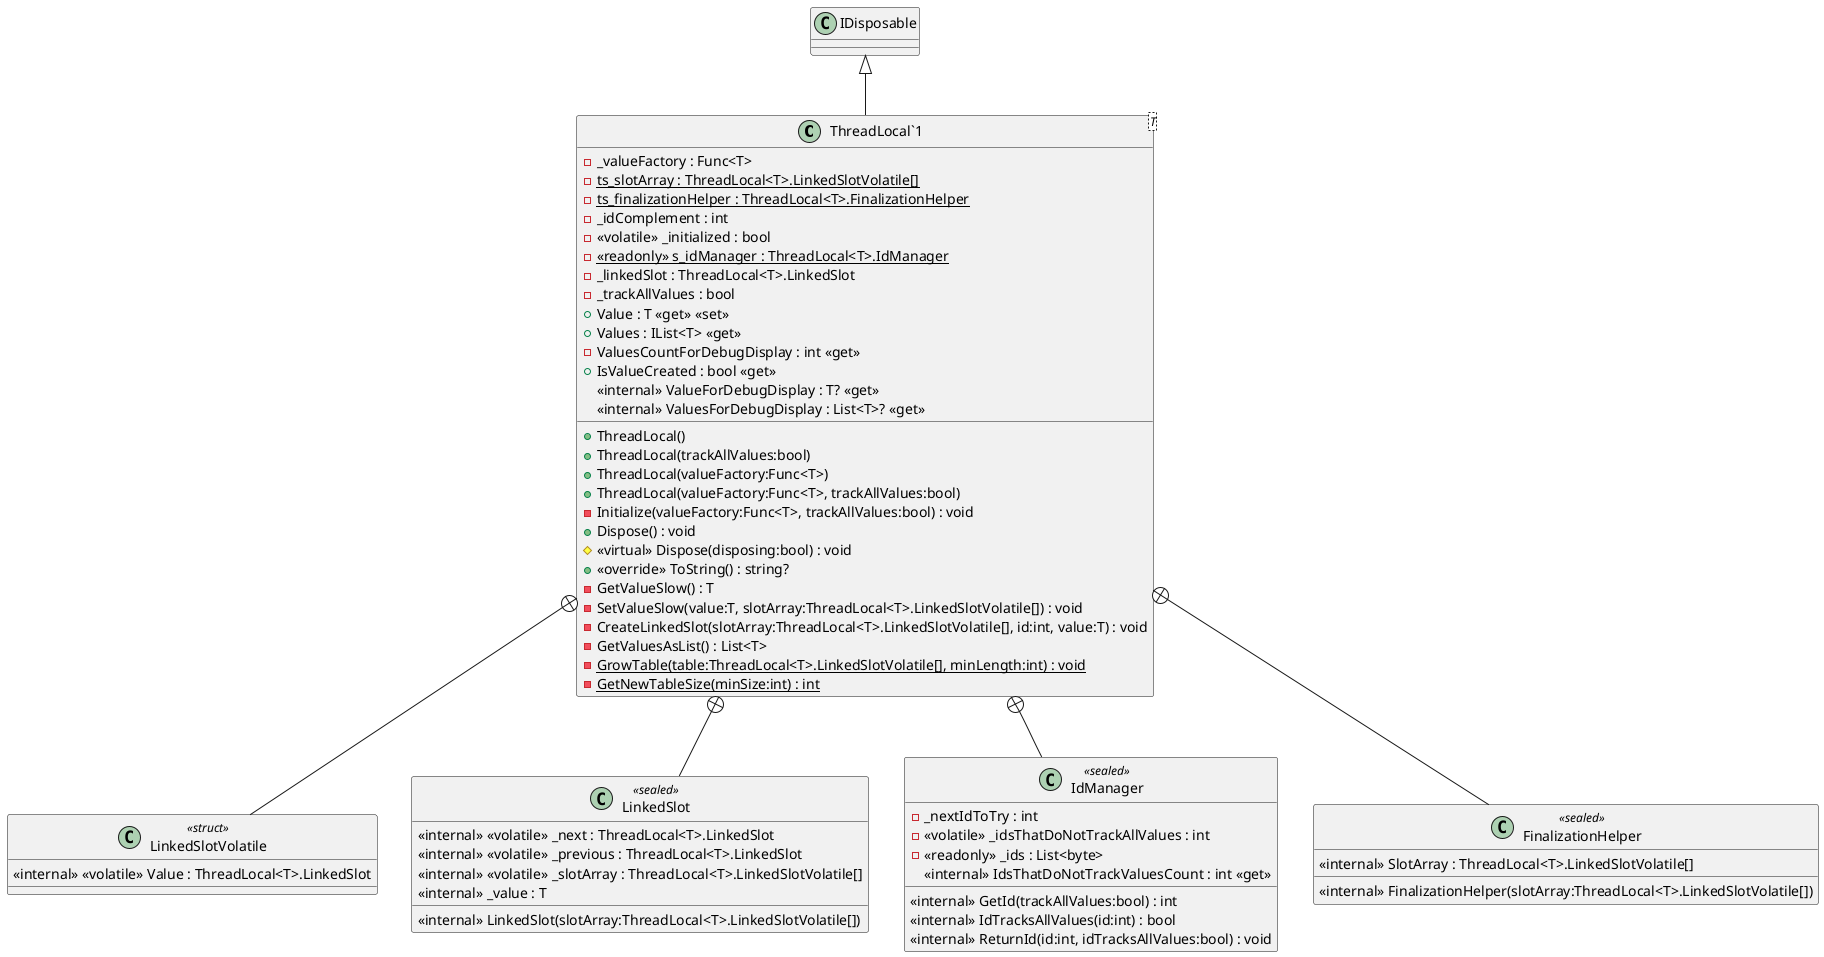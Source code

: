 @startuml
class "ThreadLocal`1"<T> {
    - _valueFactory : Func<T>
    - {static} ts_slotArray : ThreadLocal<T>.LinkedSlotVolatile[]
    - {static} ts_finalizationHelper : ThreadLocal<T>.FinalizationHelper
    - _idComplement : int
    - <<volatile>> _initialized : bool
    - {static} <<readonly>> s_idManager : ThreadLocal<T>.IdManager
    - _linkedSlot : ThreadLocal<T>.LinkedSlot
    - _trackAllValues : bool
    + ThreadLocal()
    + ThreadLocal(trackAllValues:bool)
    + ThreadLocal(valueFactory:Func<T>)
    + ThreadLocal(valueFactory:Func<T>, trackAllValues:bool)
    - Initialize(valueFactory:Func<T>, trackAllValues:bool) : void
    + Dispose() : void
    # <<virtual>> Dispose(disposing:bool) : void
    + <<override>> ToString() : string?
    + Value : T <<get>> <<set>>
    - GetValueSlow() : T
    - SetValueSlow(value:T, slotArray:ThreadLocal<T>.LinkedSlotVolatile[]) : void
    - CreateLinkedSlot(slotArray:ThreadLocal<T>.LinkedSlotVolatile[], id:int, value:T) : void
    + Values : IList<T> <<get>>
    - GetValuesAsList() : List<T>
    - ValuesCountForDebugDisplay : int <<get>>
    + IsValueCreated : bool <<get>>
    <<internal>> ValueForDebugDisplay : T? <<get>>
    <<internal>> ValuesForDebugDisplay : List<T>? <<get>>
    - {static} GrowTable(table:ThreadLocal<T>.LinkedSlotVolatile[], minLength:int) : void
    - {static} GetNewTableSize(minSize:int) : int
}
class LinkedSlotVolatile <<struct>> {
    <<internal>> <<volatile>> Value : ThreadLocal<T>.LinkedSlot
}
class LinkedSlot <<sealed>> {
    <<internal>> <<volatile>> _next : ThreadLocal<T>.LinkedSlot
    <<internal>> <<volatile>> _previous : ThreadLocal<T>.LinkedSlot
    <<internal>> <<volatile>> _slotArray : ThreadLocal<T>.LinkedSlotVolatile[]
    <<internal>> _value : T
    <<internal>> LinkedSlot(slotArray:ThreadLocal<T>.LinkedSlotVolatile[])
}
class IdManager <<sealed>> {
    - _nextIdToTry : int
    - <<volatile>> _idsThatDoNotTrackAllValues : int
    - <<readonly>> _ids : List<byte>
    <<internal>> GetId(trackAllValues:bool) : int
    <<internal>> IdTracksAllValues(id:int) : bool
    <<internal>> IdsThatDoNotTrackValuesCount : int <<get>>
    <<internal>> ReturnId(id:int, idTracksAllValues:bool) : void
}
class FinalizationHelper <<sealed>> {
    <<internal>> SlotArray : ThreadLocal<T>.LinkedSlotVolatile[]
    <<internal>> FinalizationHelper(slotArray:ThreadLocal<T>.LinkedSlotVolatile[])
}
IDisposable <|-- "ThreadLocal`1"
"ThreadLocal`1" +-- LinkedSlotVolatile
"ThreadLocal`1" +-- LinkedSlot
"ThreadLocal`1" +-- IdManager
"ThreadLocal`1" +-- FinalizationHelper
@enduml
